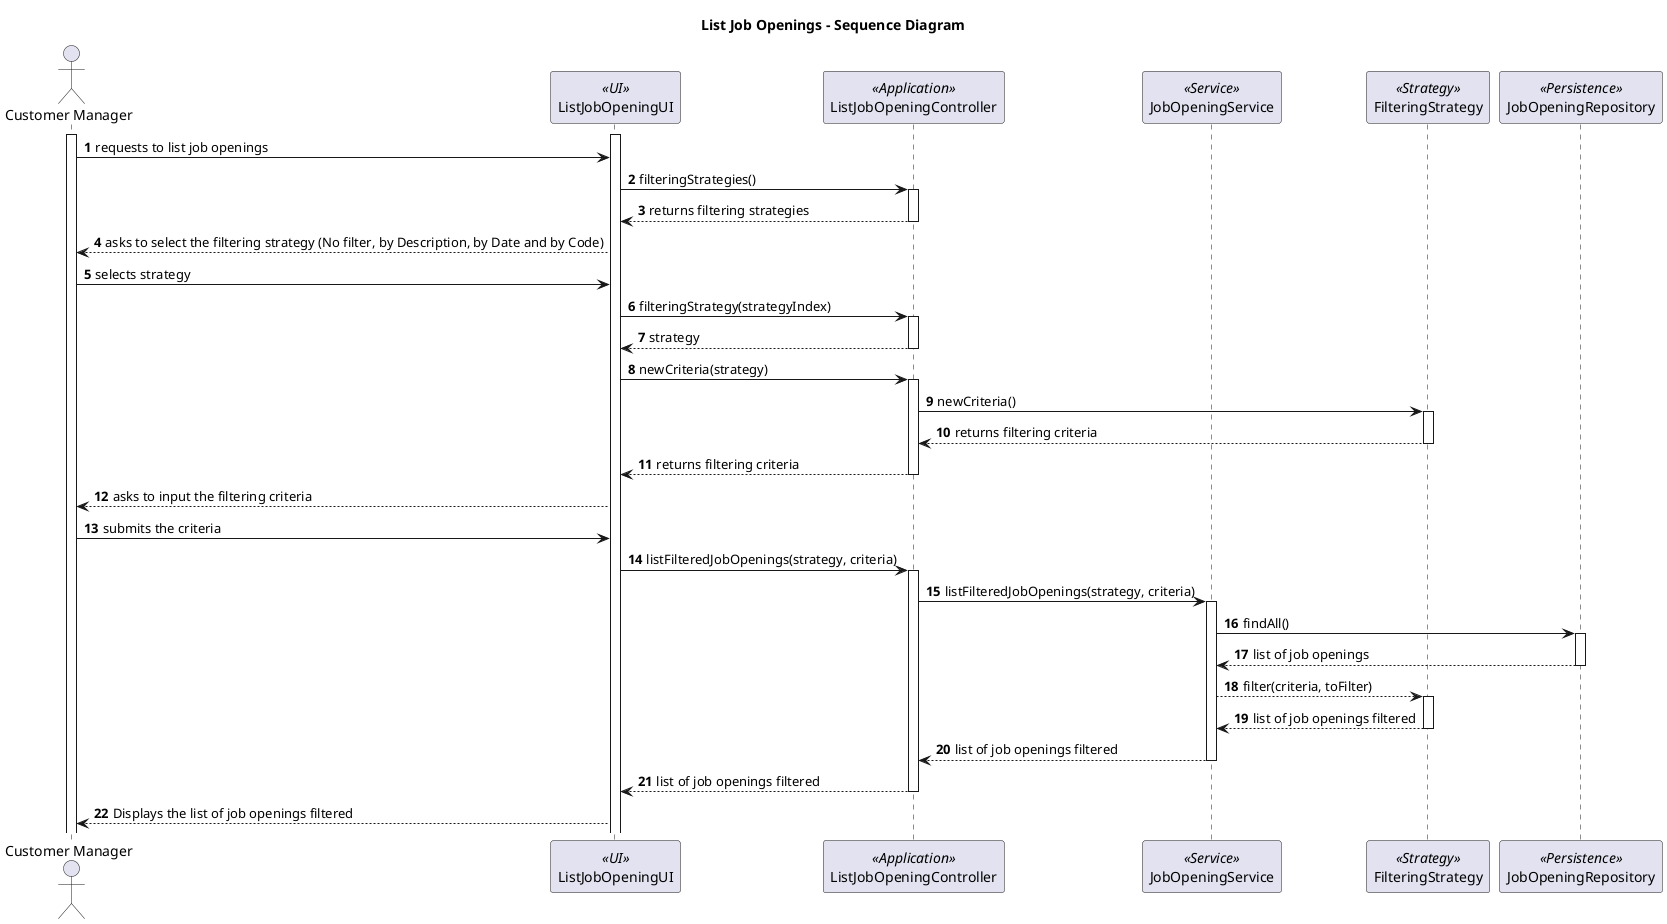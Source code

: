 @startuml

title List Job Openings - Sequence Diagram

autonumber
actor "Customer Manager" as M
participant ListJobOpeningUI  as UI <<UI>>
participant ListJobOpeningController as Controller <<Application>>
participant JobOpeningService as JService <<Service>>
participant FilteringStrategy as FS <<Strategy>>
participant JobOpeningRepository as JRepo <<Persistence>>

activate M
activate UI

M -> UI : requests to list job openings

UI -> Controller : filteringStrategies()

activate Controller

Controller --> UI : returns filtering strategies

deactivate Controller

UI --> M :  asks to select the filtering strategy (No filter, by Description, by Date and by Code)

M -> UI : selects strategy

UI -> Controller : filteringStrategy(strategyIndex)

activate Controller

Controller --> UI : strategy

deactivate Controller

UI -> Controller : newCriteria(strategy)

activate Controller

Controller -> FS : newCriteria()

activate FS

FS --> Controller : returns filtering criteria



deactivate FS

Controller --> UI : returns filtering criteria


deactivate Controller

UI --> M : asks to input the filtering criteria

M -> UI : submits the criteria

UI -> Controller : listFilteredJobOpenings(strategy, criteria)

activate Controller

Controller -> JService : listFilteredJobOpenings(strategy, criteria)

activate JService

JService -> JRepo : findAll()

activate JRepo

JRepo --> JService : list of job openings

deactivate JRepo

JService --> FS : filter(criteria, toFilter)

activate FS

FS --> JService : list of job openings filtered

deactivate FS


JService --> Controller : list of job openings filtered

deactivate JService



deactivate JRepo

Controller --> UI : list of job openings filtered

deactivate Controller

UI --> M : Displays the list of job openings filtered




@enduml








